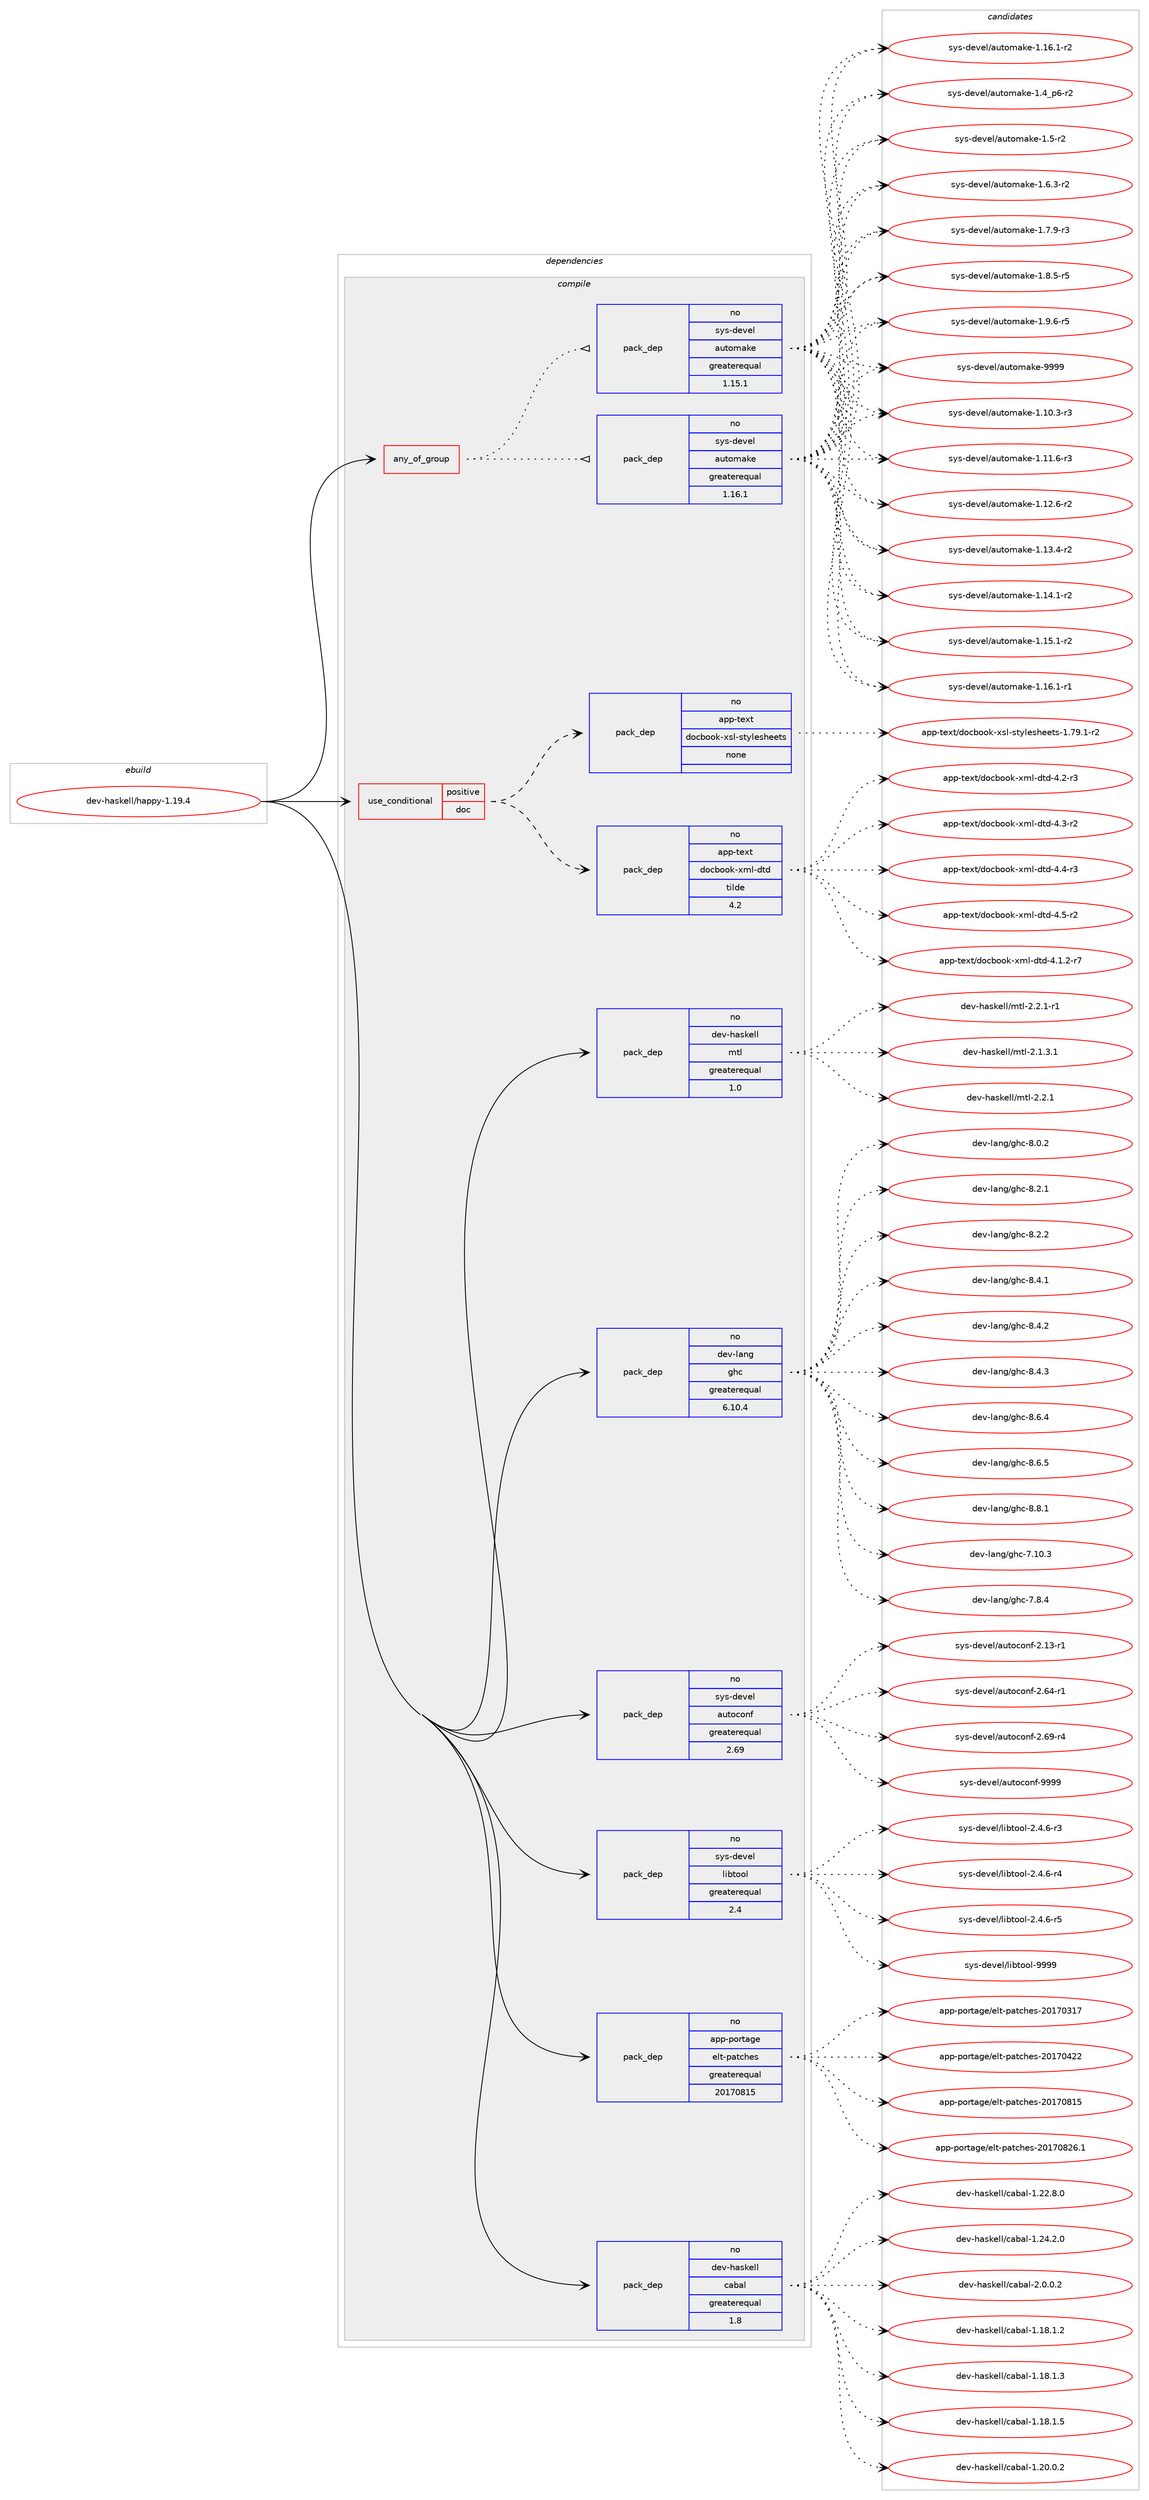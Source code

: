 digraph prolog {

# *************
# Graph options
# *************

newrank=true;
concentrate=true;
compound=true;
graph [rankdir=LR,fontname=Helvetica,fontsize=10,ranksep=1.5];#, ranksep=2.5, nodesep=0.2];
edge  [arrowhead=vee];
node  [fontname=Helvetica,fontsize=10];

# **********
# The ebuild
# **********

subgraph cluster_leftcol {
color=gray;
rank=same;
label=<<i>ebuild</i>>;
id [label="dev-haskell/happy-1.19.4", color=red, width=4, href="../dev-haskell/happy-1.19.4.svg"];
}

# ****************
# The dependencies
# ****************

subgraph cluster_midcol {
color=gray;
label=<<i>dependencies</i>>;
subgraph cluster_compile {
fillcolor="#eeeeee";
style=filled;
label=<<i>compile</i>>;
subgraph any9919 {
dependency533946 [label=<<TABLE BORDER="0" CELLBORDER="1" CELLSPACING="0" CELLPADDING="4"><TR><TD CELLPADDING="10">any_of_group</TD></TR></TABLE>>, shape=none, color=red];subgraph pack397745 {
dependency533947 [label=<<TABLE BORDER="0" CELLBORDER="1" CELLSPACING="0" CELLPADDING="4" WIDTH="220"><TR><TD ROWSPAN="6" CELLPADDING="30">pack_dep</TD></TR><TR><TD WIDTH="110">no</TD></TR><TR><TD>sys-devel</TD></TR><TR><TD>automake</TD></TR><TR><TD>greaterequal</TD></TR><TR><TD>1.16.1</TD></TR></TABLE>>, shape=none, color=blue];
}
dependency533946:e -> dependency533947:w [weight=20,style="dotted",arrowhead="oinv"];
subgraph pack397746 {
dependency533948 [label=<<TABLE BORDER="0" CELLBORDER="1" CELLSPACING="0" CELLPADDING="4" WIDTH="220"><TR><TD ROWSPAN="6" CELLPADDING="30">pack_dep</TD></TR><TR><TD WIDTH="110">no</TD></TR><TR><TD>sys-devel</TD></TR><TR><TD>automake</TD></TR><TR><TD>greaterequal</TD></TR><TR><TD>1.15.1</TD></TR></TABLE>>, shape=none, color=blue];
}
dependency533946:e -> dependency533948:w [weight=20,style="dotted",arrowhead="oinv"];
}
id:e -> dependency533946:w [weight=20,style="solid",arrowhead="vee"];
subgraph cond125925 {
dependency533949 [label=<<TABLE BORDER="0" CELLBORDER="1" CELLSPACING="0" CELLPADDING="4"><TR><TD ROWSPAN="3" CELLPADDING="10">use_conditional</TD></TR><TR><TD>positive</TD></TR><TR><TD>doc</TD></TR></TABLE>>, shape=none, color=red];
subgraph pack397747 {
dependency533950 [label=<<TABLE BORDER="0" CELLBORDER="1" CELLSPACING="0" CELLPADDING="4" WIDTH="220"><TR><TD ROWSPAN="6" CELLPADDING="30">pack_dep</TD></TR><TR><TD WIDTH="110">no</TD></TR><TR><TD>app-text</TD></TR><TR><TD>docbook-xml-dtd</TD></TR><TR><TD>tilde</TD></TR><TR><TD>4.2</TD></TR></TABLE>>, shape=none, color=blue];
}
dependency533949:e -> dependency533950:w [weight=20,style="dashed",arrowhead="vee"];
subgraph pack397748 {
dependency533951 [label=<<TABLE BORDER="0" CELLBORDER="1" CELLSPACING="0" CELLPADDING="4" WIDTH="220"><TR><TD ROWSPAN="6" CELLPADDING="30">pack_dep</TD></TR><TR><TD WIDTH="110">no</TD></TR><TR><TD>app-text</TD></TR><TR><TD>docbook-xsl-stylesheets</TD></TR><TR><TD>none</TD></TR><TR><TD></TD></TR></TABLE>>, shape=none, color=blue];
}
dependency533949:e -> dependency533951:w [weight=20,style="dashed",arrowhead="vee"];
}
id:e -> dependency533949:w [weight=20,style="solid",arrowhead="vee"];
subgraph pack397749 {
dependency533952 [label=<<TABLE BORDER="0" CELLBORDER="1" CELLSPACING="0" CELLPADDING="4" WIDTH="220"><TR><TD ROWSPAN="6" CELLPADDING="30">pack_dep</TD></TR><TR><TD WIDTH="110">no</TD></TR><TR><TD>app-portage</TD></TR><TR><TD>elt-patches</TD></TR><TR><TD>greaterequal</TD></TR><TR><TD>20170815</TD></TR></TABLE>>, shape=none, color=blue];
}
id:e -> dependency533952:w [weight=20,style="solid",arrowhead="vee"];
subgraph pack397750 {
dependency533953 [label=<<TABLE BORDER="0" CELLBORDER="1" CELLSPACING="0" CELLPADDING="4" WIDTH="220"><TR><TD ROWSPAN="6" CELLPADDING="30">pack_dep</TD></TR><TR><TD WIDTH="110">no</TD></TR><TR><TD>dev-haskell</TD></TR><TR><TD>cabal</TD></TR><TR><TD>greaterequal</TD></TR><TR><TD>1.8</TD></TR></TABLE>>, shape=none, color=blue];
}
id:e -> dependency533953:w [weight=20,style="solid",arrowhead="vee"];
subgraph pack397751 {
dependency533954 [label=<<TABLE BORDER="0" CELLBORDER="1" CELLSPACING="0" CELLPADDING="4" WIDTH="220"><TR><TD ROWSPAN="6" CELLPADDING="30">pack_dep</TD></TR><TR><TD WIDTH="110">no</TD></TR><TR><TD>dev-haskell</TD></TR><TR><TD>mtl</TD></TR><TR><TD>greaterequal</TD></TR><TR><TD>1.0</TD></TR></TABLE>>, shape=none, color=blue];
}
id:e -> dependency533954:w [weight=20,style="solid",arrowhead="vee"];
subgraph pack397752 {
dependency533955 [label=<<TABLE BORDER="0" CELLBORDER="1" CELLSPACING="0" CELLPADDING="4" WIDTH="220"><TR><TD ROWSPAN="6" CELLPADDING="30">pack_dep</TD></TR><TR><TD WIDTH="110">no</TD></TR><TR><TD>dev-lang</TD></TR><TR><TD>ghc</TD></TR><TR><TD>greaterequal</TD></TR><TR><TD>6.10.4</TD></TR></TABLE>>, shape=none, color=blue];
}
id:e -> dependency533955:w [weight=20,style="solid",arrowhead="vee"];
subgraph pack397753 {
dependency533956 [label=<<TABLE BORDER="0" CELLBORDER="1" CELLSPACING="0" CELLPADDING="4" WIDTH="220"><TR><TD ROWSPAN="6" CELLPADDING="30">pack_dep</TD></TR><TR><TD WIDTH="110">no</TD></TR><TR><TD>sys-devel</TD></TR><TR><TD>autoconf</TD></TR><TR><TD>greaterequal</TD></TR><TR><TD>2.69</TD></TR></TABLE>>, shape=none, color=blue];
}
id:e -> dependency533956:w [weight=20,style="solid",arrowhead="vee"];
subgraph pack397754 {
dependency533957 [label=<<TABLE BORDER="0" CELLBORDER="1" CELLSPACING="0" CELLPADDING="4" WIDTH="220"><TR><TD ROWSPAN="6" CELLPADDING="30">pack_dep</TD></TR><TR><TD WIDTH="110">no</TD></TR><TR><TD>sys-devel</TD></TR><TR><TD>libtool</TD></TR><TR><TD>greaterequal</TD></TR><TR><TD>2.4</TD></TR></TABLE>>, shape=none, color=blue];
}
id:e -> dependency533957:w [weight=20,style="solid",arrowhead="vee"];
}
subgraph cluster_compileandrun {
fillcolor="#eeeeee";
style=filled;
label=<<i>compile and run</i>>;
}
subgraph cluster_run {
fillcolor="#eeeeee";
style=filled;
label=<<i>run</i>>;
}
}

# **************
# The candidates
# **************

subgraph cluster_choices {
rank=same;
color=gray;
label=<<i>candidates</i>>;

subgraph choice397745 {
color=black;
nodesep=1;
choice11512111545100101118101108479711711611110997107101454946494846514511451 [label="sys-devel/automake-1.10.3-r3", color=red, width=4,href="../sys-devel/automake-1.10.3-r3.svg"];
choice11512111545100101118101108479711711611110997107101454946494946544511451 [label="sys-devel/automake-1.11.6-r3", color=red, width=4,href="../sys-devel/automake-1.11.6-r3.svg"];
choice11512111545100101118101108479711711611110997107101454946495046544511450 [label="sys-devel/automake-1.12.6-r2", color=red, width=4,href="../sys-devel/automake-1.12.6-r2.svg"];
choice11512111545100101118101108479711711611110997107101454946495146524511450 [label="sys-devel/automake-1.13.4-r2", color=red, width=4,href="../sys-devel/automake-1.13.4-r2.svg"];
choice11512111545100101118101108479711711611110997107101454946495246494511450 [label="sys-devel/automake-1.14.1-r2", color=red, width=4,href="../sys-devel/automake-1.14.1-r2.svg"];
choice11512111545100101118101108479711711611110997107101454946495346494511450 [label="sys-devel/automake-1.15.1-r2", color=red, width=4,href="../sys-devel/automake-1.15.1-r2.svg"];
choice11512111545100101118101108479711711611110997107101454946495446494511449 [label="sys-devel/automake-1.16.1-r1", color=red, width=4,href="../sys-devel/automake-1.16.1-r1.svg"];
choice11512111545100101118101108479711711611110997107101454946495446494511450 [label="sys-devel/automake-1.16.1-r2", color=red, width=4,href="../sys-devel/automake-1.16.1-r2.svg"];
choice115121115451001011181011084797117116111109971071014549465295112544511450 [label="sys-devel/automake-1.4_p6-r2", color=red, width=4,href="../sys-devel/automake-1.4_p6-r2.svg"];
choice11512111545100101118101108479711711611110997107101454946534511450 [label="sys-devel/automake-1.5-r2", color=red, width=4,href="../sys-devel/automake-1.5-r2.svg"];
choice115121115451001011181011084797117116111109971071014549465446514511450 [label="sys-devel/automake-1.6.3-r2", color=red, width=4,href="../sys-devel/automake-1.6.3-r2.svg"];
choice115121115451001011181011084797117116111109971071014549465546574511451 [label="sys-devel/automake-1.7.9-r3", color=red, width=4,href="../sys-devel/automake-1.7.9-r3.svg"];
choice115121115451001011181011084797117116111109971071014549465646534511453 [label="sys-devel/automake-1.8.5-r5", color=red, width=4,href="../sys-devel/automake-1.8.5-r5.svg"];
choice115121115451001011181011084797117116111109971071014549465746544511453 [label="sys-devel/automake-1.9.6-r5", color=red, width=4,href="../sys-devel/automake-1.9.6-r5.svg"];
choice115121115451001011181011084797117116111109971071014557575757 [label="sys-devel/automake-9999", color=red, width=4,href="../sys-devel/automake-9999.svg"];
dependency533947:e -> choice11512111545100101118101108479711711611110997107101454946494846514511451:w [style=dotted,weight="100"];
dependency533947:e -> choice11512111545100101118101108479711711611110997107101454946494946544511451:w [style=dotted,weight="100"];
dependency533947:e -> choice11512111545100101118101108479711711611110997107101454946495046544511450:w [style=dotted,weight="100"];
dependency533947:e -> choice11512111545100101118101108479711711611110997107101454946495146524511450:w [style=dotted,weight="100"];
dependency533947:e -> choice11512111545100101118101108479711711611110997107101454946495246494511450:w [style=dotted,weight="100"];
dependency533947:e -> choice11512111545100101118101108479711711611110997107101454946495346494511450:w [style=dotted,weight="100"];
dependency533947:e -> choice11512111545100101118101108479711711611110997107101454946495446494511449:w [style=dotted,weight="100"];
dependency533947:e -> choice11512111545100101118101108479711711611110997107101454946495446494511450:w [style=dotted,weight="100"];
dependency533947:e -> choice115121115451001011181011084797117116111109971071014549465295112544511450:w [style=dotted,weight="100"];
dependency533947:e -> choice11512111545100101118101108479711711611110997107101454946534511450:w [style=dotted,weight="100"];
dependency533947:e -> choice115121115451001011181011084797117116111109971071014549465446514511450:w [style=dotted,weight="100"];
dependency533947:e -> choice115121115451001011181011084797117116111109971071014549465546574511451:w [style=dotted,weight="100"];
dependency533947:e -> choice115121115451001011181011084797117116111109971071014549465646534511453:w [style=dotted,weight="100"];
dependency533947:e -> choice115121115451001011181011084797117116111109971071014549465746544511453:w [style=dotted,weight="100"];
dependency533947:e -> choice115121115451001011181011084797117116111109971071014557575757:w [style=dotted,weight="100"];
}
subgraph choice397746 {
color=black;
nodesep=1;
choice11512111545100101118101108479711711611110997107101454946494846514511451 [label="sys-devel/automake-1.10.3-r3", color=red, width=4,href="../sys-devel/automake-1.10.3-r3.svg"];
choice11512111545100101118101108479711711611110997107101454946494946544511451 [label="sys-devel/automake-1.11.6-r3", color=red, width=4,href="../sys-devel/automake-1.11.6-r3.svg"];
choice11512111545100101118101108479711711611110997107101454946495046544511450 [label="sys-devel/automake-1.12.6-r2", color=red, width=4,href="../sys-devel/automake-1.12.6-r2.svg"];
choice11512111545100101118101108479711711611110997107101454946495146524511450 [label="sys-devel/automake-1.13.4-r2", color=red, width=4,href="../sys-devel/automake-1.13.4-r2.svg"];
choice11512111545100101118101108479711711611110997107101454946495246494511450 [label="sys-devel/automake-1.14.1-r2", color=red, width=4,href="../sys-devel/automake-1.14.1-r2.svg"];
choice11512111545100101118101108479711711611110997107101454946495346494511450 [label="sys-devel/automake-1.15.1-r2", color=red, width=4,href="../sys-devel/automake-1.15.1-r2.svg"];
choice11512111545100101118101108479711711611110997107101454946495446494511449 [label="sys-devel/automake-1.16.1-r1", color=red, width=4,href="../sys-devel/automake-1.16.1-r1.svg"];
choice11512111545100101118101108479711711611110997107101454946495446494511450 [label="sys-devel/automake-1.16.1-r2", color=red, width=4,href="../sys-devel/automake-1.16.1-r2.svg"];
choice115121115451001011181011084797117116111109971071014549465295112544511450 [label="sys-devel/automake-1.4_p6-r2", color=red, width=4,href="../sys-devel/automake-1.4_p6-r2.svg"];
choice11512111545100101118101108479711711611110997107101454946534511450 [label="sys-devel/automake-1.5-r2", color=red, width=4,href="../sys-devel/automake-1.5-r2.svg"];
choice115121115451001011181011084797117116111109971071014549465446514511450 [label="sys-devel/automake-1.6.3-r2", color=red, width=4,href="../sys-devel/automake-1.6.3-r2.svg"];
choice115121115451001011181011084797117116111109971071014549465546574511451 [label="sys-devel/automake-1.7.9-r3", color=red, width=4,href="../sys-devel/automake-1.7.9-r3.svg"];
choice115121115451001011181011084797117116111109971071014549465646534511453 [label="sys-devel/automake-1.8.5-r5", color=red, width=4,href="../sys-devel/automake-1.8.5-r5.svg"];
choice115121115451001011181011084797117116111109971071014549465746544511453 [label="sys-devel/automake-1.9.6-r5", color=red, width=4,href="../sys-devel/automake-1.9.6-r5.svg"];
choice115121115451001011181011084797117116111109971071014557575757 [label="sys-devel/automake-9999", color=red, width=4,href="../sys-devel/automake-9999.svg"];
dependency533948:e -> choice11512111545100101118101108479711711611110997107101454946494846514511451:w [style=dotted,weight="100"];
dependency533948:e -> choice11512111545100101118101108479711711611110997107101454946494946544511451:w [style=dotted,weight="100"];
dependency533948:e -> choice11512111545100101118101108479711711611110997107101454946495046544511450:w [style=dotted,weight="100"];
dependency533948:e -> choice11512111545100101118101108479711711611110997107101454946495146524511450:w [style=dotted,weight="100"];
dependency533948:e -> choice11512111545100101118101108479711711611110997107101454946495246494511450:w [style=dotted,weight="100"];
dependency533948:e -> choice11512111545100101118101108479711711611110997107101454946495346494511450:w [style=dotted,weight="100"];
dependency533948:e -> choice11512111545100101118101108479711711611110997107101454946495446494511449:w [style=dotted,weight="100"];
dependency533948:e -> choice11512111545100101118101108479711711611110997107101454946495446494511450:w [style=dotted,weight="100"];
dependency533948:e -> choice115121115451001011181011084797117116111109971071014549465295112544511450:w [style=dotted,weight="100"];
dependency533948:e -> choice11512111545100101118101108479711711611110997107101454946534511450:w [style=dotted,weight="100"];
dependency533948:e -> choice115121115451001011181011084797117116111109971071014549465446514511450:w [style=dotted,weight="100"];
dependency533948:e -> choice115121115451001011181011084797117116111109971071014549465546574511451:w [style=dotted,weight="100"];
dependency533948:e -> choice115121115451001011181011084797117116111109971071014549465646534511453:w [style=dotted,weight="100"];
dependency533948:e -> choice115121115451001011181011084797117116111109971071014549465746544511453:w [style=dotted,weight="100"];
dependency533948:e -> choice115121115451001011181011084797117116111109971071014557575757:w [style=dotted,weight="100"];
}
subgraph choice397747 {
color=black;
nodesep=1;
choice971121124511610112011647100111999811111110745120109108451001161004552464946504511455 [label="app-text/docbook-xml-dtd-4.1.2-r7", color=red, width=4,href="../app-text/docbook-xml-dtd-4.1.2-r7.svg"];
choice97112112451161011201164710011199981111111074512010910845100116100455246504511451 [label="app-text/docbook-xml-dtd-4.2-r3", color=red, width=4,href="../app-text/docbook-xml-dtd-4.2-r3.svg"];
choice97112112451161011201164710011199981111111074512010910845100116100455246514511450 [label="app-text/docbook-xml-dtd-4.3-r2", color=red, width=4,href="../app-text/docbook-xml-dtd-4.3-r2.svg"];
choice97112112451161011201164710011199981111111074512010910845100116100455246524511451 [label="app-text/docbook-xml-dtd-4.4-r3", color=red, width=4,href="../app-text/docbook-xml-dtd-4.4-r3.svg"];
choice97112112451161011201164710011199981111111074512010910845100116100455246534511450 [label="app-text/docbook-xml-dtd-4.5-r2", color=red, width=4,href="../app-text/docbook-xml-dtd-4.5-r2.svg"];
dependency533950:e -> choice971121124511610112011647100111999811111110745120109108451001161004552464946504511455:w [style=dotted,weight="100"];
dependency533950:e -> choice97112112451161011201164710011199981111111074512010910845100116100455246504511451:w [style=dotted,weight="100"];
dependency533950:e -> choice97112112451161011201164710011199981111111074512010910845100116100455246514511450:w [style=dotted,weight="100"];
dependency533950:e -> choice97112112451161011201164710011199981111111074512010910845100116100455246524511451:w [style=dotted,weight="100"];
dependency533950:e -> choice97112112451161011201164710011199981111111074512010910845100116100455246534511450:w [style=dotted,weight="100"];
}
subgraph choice397748 {
color=black;
nodesep=1;
choice97112112451161011201164710011199981111111074512011510845115116121108101115104101101116115454946555746494511450 [label="app-text/docbook-xsl-stylesheets-1.79.1-r2", color=red, width=4,href="../app-text/docbook-xsl-stylesheets-1.79.1-r2.svg"];
dependency533951:e -> choice97112112451161011201164710011199981111111074512011510845115116121108101115104101101116115454946555746494511450:w [style=dotted,weight="100"];
}
subgraph choice397749 {
color=black;
nodesep=1;
choice97112112451121111141169710310147101108116451129711699104101115455048495548514955 [label="app-portage/elt-patches-20170317", color=red, width=4,href="../app-portage/elt-patches-20170317.svg"];
choice97112112451121111141169710310147101108116451129711699104101115455048495548525050 [label="app-portage/elt-patches-20170422", color=red, width=4,href="../app-portage/elt-patches-20170422.svg"];
choice97112112451121111141169710310147101108116451129711699104101115455048495548564953 [label="app-portage/elt-patches-20170815", color=red, width=4,href="../app-portage/elt-patches-20170815.svg"];
choice971121124511211111411697103101471011081164511297116991041011154550484955485650544649 [label="app-portage/elt-patches-20170826.1", color=red, width=4,href="../app-portage/elt-patches-20170826.1.svg"];
dependency533952:e -> choice97112112451121111141169710310147101108116451129711699104101115455048495548514955:w [style=dotted,weight="100"];
dependency533952:e -> choice97112112451121111141169710310147101108116451129711699104101115455048495548525050:w [style=dotted,weight="100"];
dependency533952:e -> choice97112112451121111141169710310147101108116451129711699104101115455048495548564953:w [style=dotted,weight="100"];
dependency533952:e -> choice971121124511211111411697103101471011081164511297116991041011154550484955485650544649:w [style=dotted,weight="100"];
}
subgraph choice397750 {
color=black;
nodesep=1;
choice10010111845104971151071011081084799979897108454946495646494650 [label="dev-haskell/cabal-1.18.1.2", color=red, width=4,href="../dev-haskell/cabal-1.18.1.2.svg"];
choice10010111845104971151071011081084799979897108454946495646494651 [label="dev-haskell/cabal-1.18.1.3", color=red, width=4,href="../dev-haskell/cabal-1.18.1.3.svg"];
choice10010111845104971151071011081084799979897108454946495646494653 [label="dev-haskell/cabal-1.18.1.5", color=red, width=4,href="../dev-haskell/cabal-1.18.1.5.svg"];
choice10010111845104971151071011081084799979897108454946504846484650 [label="dev-haskell/cabal-1.20.0.2", color=red, width=4,href="../dev-haskell/cabal-1.20.0.2.svg"];
choice10010111845104971151071011081084799979897108454946505046564648 [label="dev-haskell/cabal-1.22.8.0", color=red, width=4,href="../dev-haskell/cabal-1.22.8.0.svg"];
choice10010111845104971151071011081084799979897108454946505246504648 [label="dev-haskell/cabal-1.24.2.0", color=red, width=4,href="../dev-haskell/cabal-1.24.2.0.svg"];
choice100101118451049711510710110810847999798971084550464846484650 [label="dev-haskell/cabal-2.0.0.2", color=red, width=4,href="../dev-haskell/cabal-2.0.0.2.svg"];
dependency533953:e -> choice10010111845104971151071011081084799979897108454946495646494650:w [style=dotted,weight="100"];
dependency533953:e -> choice10010111845104971151071011081084799979897108454946495646494651:w [style=dotted,weight="100"];
dependency533953:e -> choice10010111845104971151071011081084799979897108454946495646494653:w [style=dotted,weight="100"];
dependency533953:e -> choice10010111845104971151071011081084799979897108454946504846484650:w [style=dotted,weight="100"];
dependency533953:e -> choice10010111845104971151071011081084799979897108454946505046564648:w [style=dotted,weight="100"];
dependency533953:e -> choice10010111845104971151071011081084799979897108454946505246504648:w [style=dotted,weight="100"];
dependency533953:e -> choice100101118451049711510710110810847999798971084550464846484650:w [style=dotted,weight="100"];
}
subgraph choice397751 {
color=black;
nodesep=1;
choice1001011184510497115107101108108471091161084550464946514649 [label="dev-haskell/mtl-2.1.3.1", color=red, width=4,href="../dev-haskell/mtl-2.1.3.1.svg"];
choice100101118451049711510710110810847109116108455046504649 [label="dev-haskell/mtl-2.2.1", color=red, width=4,href="../dev-haskell/mtl-2.2.1.svg"];
choice1001011184510497115107101108108471091161084550465046494511449 [label="dev-haskell/mtl-2.2.1-r1", color=red, width=4,href="../dev-haskell/mtl-2.2.1-r1.svg"];
dependency533954:e -> choice1001011184510497115107101108108471091161084550464946514649:w [style=dotted,weight="100"];
dependency533954:e -> choice100101118451049711510710110810847109116108455046504649:w [style=dotted,weight="100"];
dependency533954:e -> choice1001011184510497115107101108108471091161084550465046494511449:w [style=dotted,weight="100"];
}
subgraph choice397752 {
color=black;
nodesep=1;
choice1001011184510897110103471031049945554649484651 [label="dev-lang/ghc-7.10.3", color=red, width=4,href="../dev-lang/ghc-7.10.3.svg"];
choice10010111845108971101034710310499455546564652 [label="dev-lang/ghc-7.8.4", color=red, width=4,href="../dev-lang/ghc-7.8.4.svg"];
choice10010111845108971101034710310499455646484650 [label="dev-lang/ghc-8.0.2", color=red, width=4,href="../dev-lang/ghc-8.0.2.svg"];
choice10010111845108971101034710310499455646504649 [label="dev-lang/ghc-8.2.1", color=red, width=4,href="../dev-lang/ghc-8.2.1.svg"];
choice10010111845108971101034710310499455646504650 [label="dev-lang/ghc-8.2.2", color=red, width=4,href="../dev-lang/ghc-8.2.2.svg"];
choice10010111845108971101034710310499455646524649 [label="dev-lang/ghc-8.4.1", color=red, width=4,href="../dev-lang/ghc-8.4.1.svg"];
choice10010111845108971101034710310499455646524650 [label="dev-lang/ghc-8.4.2", color=red, width=4,href="../dev-lang/ghc-8.4.2.svg"];
choice10010111845108971101034710310499455646524651 [label="dev-lang/ghc-8.4.3", color=red, width=4,href="../dev-lang/ghc-8.4.3.svg"];
choice10010111845108971101034710310499455646544652 [label="dev-lang/ghc-8.6.4", color=red, width=4,href="../dev-lang/ghc-8.6.4.svg"];
choice10010111845108971101034710310499455646544653 [label="dev-lang/ghc-8.6.5", color=red, width=4,href="../dev-lang/ghc-8.6.5.svg"];
choice10010111845108971101034710310499455646564649 [label="dev-lang/ghc-8.8.1", color=red, width=4,href="../dev-lang/ghc-8.8.1.svg"];
dependency533955:e -> choice1001011184510897110103471031049945554649484651:w [style=dotted,weight="100"];
dependency533955:e -> choice10010111845108971101034710310499455546564652:w [style=dotted,weight="100"];
dependency533955:e -> choice10010111845108971101034710310499455646484650:w [style=dotted,weight="100"];
dependency533955:e -> choice10010111845108971101034710310499455646504649:w [style=dotted,weight="100"];
dependency533955:e -> choice10010111845108971101034710310499455646504650:w [style=dotted,weight="100"];
dependency533955:e -> choice10010111845108971101034710310499455646524649:w [style=dotted,weight="100"];
dependency533955:e -> choice10010111845108971101034710310499455646524650:w [style=dotted,weight="100"];
dependency533955:e -> choice10010111845108971101034710310499455646524651:w [style=dotted,weight="100"];
dependency533955:e -> choice10010111845108971101034710310499455646544652:w [style=dotted,weight="100"];
dependency533955:e -> choice10010111845108971101034710310499455646544653:w [style=dotted,weight="100"];
dependency533955:e -> choice10010111845108971101034710310499455646564649:w [style=dotted,weight="100"];
}
subgraph choice397753 {
color=black;
nodesep=1;
choice1151211154510010111810110847971171161119911111010245504649514511449 [label="sys-devel/autoconf-2.13-r1", color=red, width=4,href="../sys-devel/autoconf-2.13-r1.svg"];
choice1151211154510010111810110847971171161119911111010245504654524511449 [label="sys-devel/autoconf-2.64-r1", color=red, width=4,href="../sys-devel/autoconf-2.64-r1.svg"];
choice1151211154510010111810110847971171161119911111010245504654574511452 [label="sys-devel/autoconf-2.69-r4", color=red, width=4,href="../sys-devel/autoconf-2.69-r4.svg"];
choice115121115451001011181011084797117116111991111101024557575757 [label="sys-devel/autoconf-9999", color=red, width=4,href="../sys-devel/autoconf-9999.svg"];
dependency533956:e -> choice1151211154510010111810110847971171161119911111010245504649514511449:w [style=dotted,weight="100"];
dependency533956:e -> choice1151211154510010111810110847971171161119911111010245504654524511449:w [style=dotted,weight="100"];
dependency533956:e -> choice1151211154510010111810110847971171161119911111010245504654574511452:w [style=dotted,weight="100"];
dependency533956:e -> choice115121115451001011181011084797117116111991111101024557575757:w [style=dotted,weight="100"];
}
subgraph choice397754 {
color=black;
nodesep=1;
choice1151211154510010111810110847108105981161111111084550465246544511451 [label="sys-devel/libtool-2.4.6-r3", color=red, width=4,href="../sys-devel/libtool-2.4.6-r3.svg"];
choice1151211154510010111810110847108105981161111111084550465246544511452 [label="sys-devel/libtool-2.4.6-r4", color=red, width=4,href="../sys-devel/libtool-2.4.6-r4.svg"];
choice1151211154510010111810110847108105981161111111084550465246544511453 [label="sys-devel/libtool-2.4.6-r5", color=red, width=4,href="../sys-devel/libtool-2.4.6-r5.svg"];
choice1151211154510010111810110847108105981161111111084557575757 [label="sys-devel/libtool-9999", color=red, width=4,href="../sys-devel/libtool-9999.svg"];
dependency533957:e -> choice1151211154510010111810110847108105981161111111084550465246544511451:w [style=dotted,weight="100"];
dependency533957:e -> choice1151211154510010111810110847108105981161111111084550465246544511452:w [style=dotted,weight="100"];
dependency533957:e -> choice1151211154510010111810110847108105981161111111084550465246544511453:w [style=dotted,weight="100"];
dependency533957:e -> choice1151211154510010111810110847108105981161111111084557575757:w [style=dotted,weight="100"];
}
}

}
